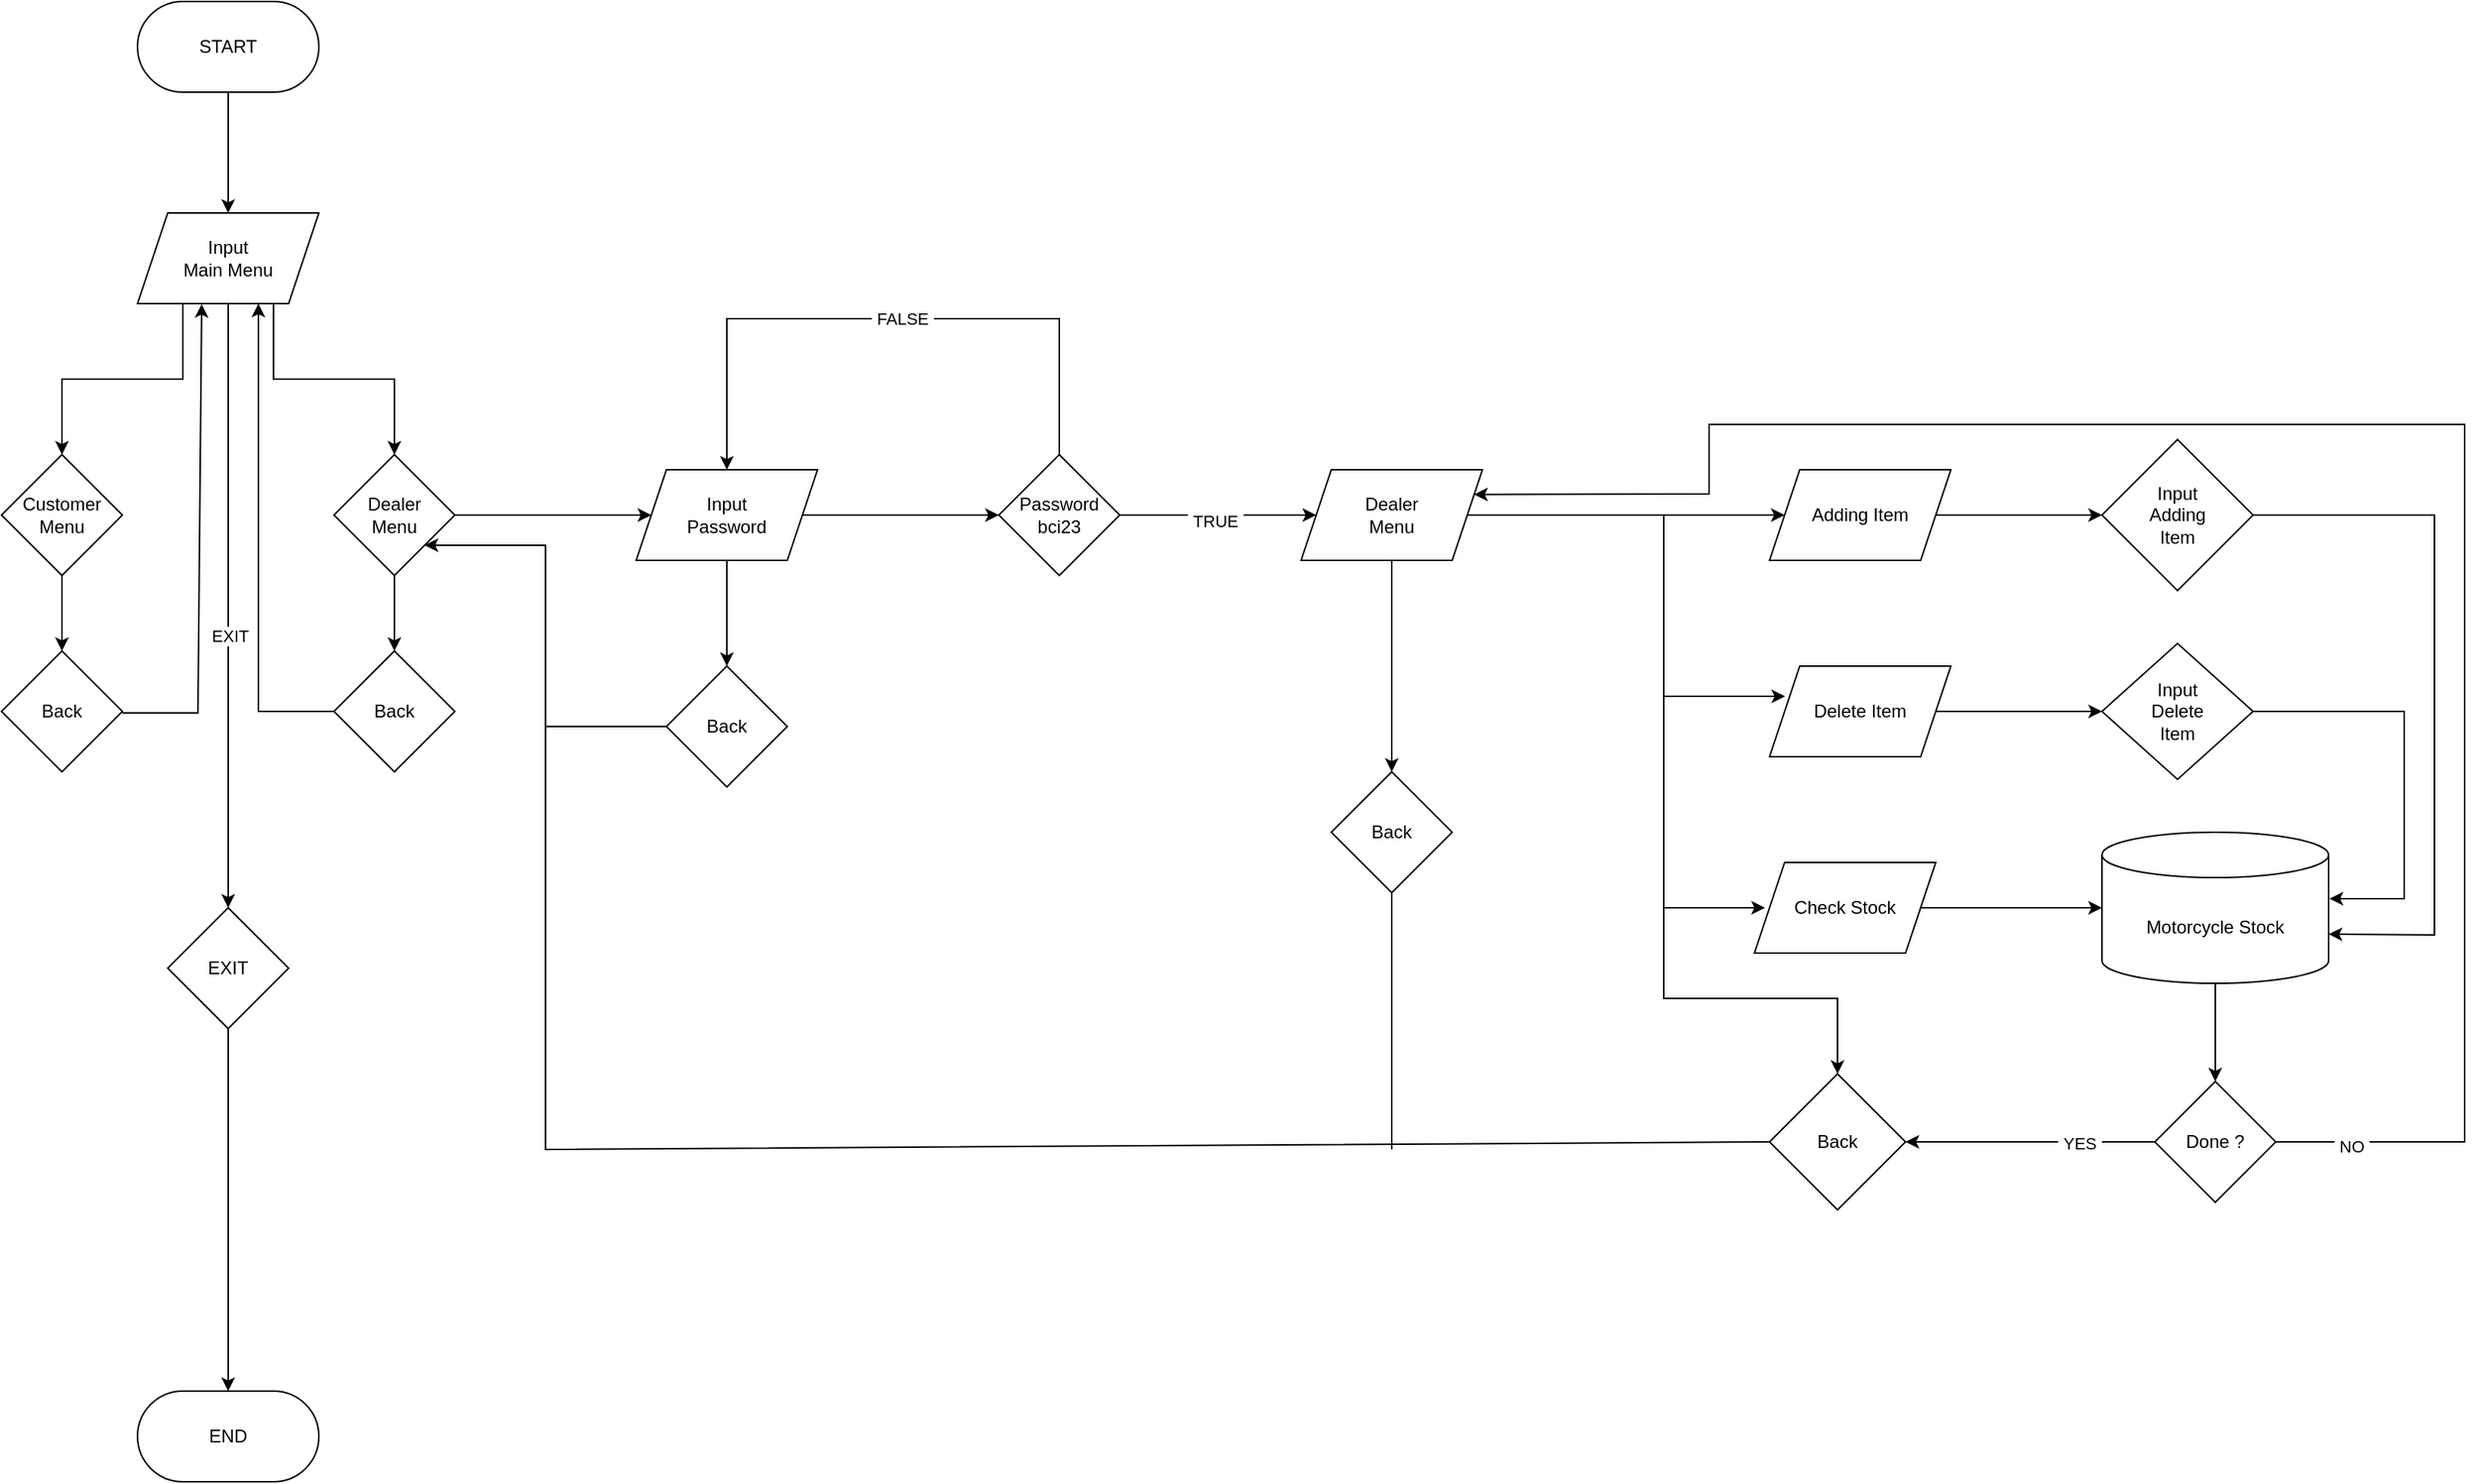 <mxfile version="22.0.8" type="github">
  <diagram name="Page-1" id="TTFyOoi6ocb_klLh6llk">
    <mxGraphModel dx="1909" dy="1115" grid="1" gridSize="10" guides="1" tooltips="1" connect="1" arrows="1" fold="1" page="1" pageScale="1" pageWidth="850" pageHeight="1100" math="0" shadow="0">
      <root>
        <mxCell id="0" />
        <mxCell id="1" parent="0" />
        <mxCell id="aJro_QeH7bCCLAa_SBsL-56" value="" style="edgeStyle=orthogonalEdgeStyle;rounded=0;orthogonalLoop=1;jettySize=auto;html=1;" parent="1" source="aJro_QeH7bCCLAa_SBsL-54" target="aJro_QeH7bCCLAa_SBsL-55" edge="1">
          <mxGeometry relative="1" as="geometry" />
        </mxCell>
        <mxCell id="aJro_QeH7bCCLAa_SBsL-54" value="START" style="rounded=1;whiteSpace=wrap;html=1;arcSize=50;" parent="1" vertex="1">
          <mxGeometry x="340" y="60" width="120" height="60" as="geometry" />
        </mxCell>
        <mxCell id="aJro_QeH7bCCLAa_SBsL-58" value="" style="edgeStyle=orthogonalEdgeStyle;rounded=0;orthogonalLoop=1;jettySize=auto;html=1;exitX=0.75;exitY=1;exitDx=0;exitDy=0;" parent="1" source="aJro_QeH7bCCLAa_SBsL-55" target="aJro_QeH7bCCLAa_SBsL-57" edge="1">
          <mxGeometry relative="1" as="geometry" />
        </mxCell>
        <mxCell id="aJro_QeH7bCCLAa_SBsL-63" value="" style="edgeStyle=orthogonalEdgeStyle;rounded=0;orthogonalLoop=1;jettySize=auto;html=1;" parent="1" source="aJro_QeH7bCCLAa_SBsL-55" target="aJro_QeH7bCCLAa_SBsL-62" edge="1">
          <mxGeometry relative="1" as="geometry" />
        </mxCell>
        <mxCell id="aJro_QeH7bCCLAa_SBsL-64" value="EXIT" style="edgeLabel;html=1;align=center;verticalAlign=middle;resizable=0;points=[];" parent="aJro_QeH7bCCLAa_SBsL-63" vertex="1" connectable="0">
          <mxGeometry x="0.098" y="1" relative="1" as="geometry">
            <mxPoint as="offset" />
          </mxGeometry>
        </mxCell>
        <mxCell id="aJro_QeH7bCCLAa_SBsL-55" value="Input &lt;br&gt;Main Menu" style="shape=parallelogram;perimeter=parallelogramPerimeter;whiteSpace=wrap;html=1;fixedSize=1;rounded=0;arcSize=50;" parent="1" vertex="1">
          <mxGeometry x="340" y="200" width="120" height="60" as="geometry" />
        </mxCell>
        <mxCell id="aJro_QeH7bCCLAa_SBsL-70" value="" style="edgeStyle=orthogonalEdgeStyle;rounded=0;orthogonalLoop=1;jettySize=auto;html=1;" parent="1" source="aJro_QeH7bCCLAa_SBsL-57" target="aJro_QeH7bCCLAa_SBsL-69" edge="1">
          <mxGeometry relative="1" as="geometry" />
        </mxCell>
        <mxCell id="aJro_QeH7bCCLAa_SBsL-91" value="" style="edgeStyle=orthogonalEdgeStyle;rounded=0;orthogonalLoop=1;jettySize=auto;html=1;" parent="1" source="aJro_QeH7bCCLAa_SBsL-57" target="aJro_QeH7bCCLAa_SBsL-90" edge="1">
          <mxGeometry relative="1" as="geometry" />
        </mxCell>
        <mxCell id="aJro_QeH7bCCLAa_SBsL-57" value="Dealer&lt;br&gt;Menu" style="rhombus;whiteSpace=wrap;html=1;rounded=0;arcSize=50;" parent="1" vertex="1">
          <mxGeometry x="470" y="360" width="80" height="80" as="geometry" />
        </mxCell>
        <mxCell id="O64N6z16AU5bcQKgbelZ-2" value="" style="edgeStyle=orthogonalEdgeStyle;rounded=0;orthogonalLoop=1;jettySize=auto;html=1;" edge="1" parent="1" source="aJro_QeH7bCCLAa_SBsL-60" target="O64N6z16AU5bcQKgbelZ-1">
          <mxGeometry relative="1" as="geometry" />
        </mxCell>
        <mxCell id="aJro_QeH7bCCLAa_SBsL-60" value="Customer&lt;br&gt;Menu" style="rhombus;whiteSpace=wrap;html=1;rounded=0;arcSize=50;" parent="1" vertex="1">
          <mxGeometry x="250" y="360" width="80" height="80" as="geometry" />
        </mxCell>
        <mxCell id="aJro_QeH7bCCLAa_SBsL-61" value="" style="edgeStyle=orthogonalEdgeStyle;rounded=0;orthogonalLoop=1;jettySize=auto;html=1;exitX=0.25;exitY=1;exitDx=0;exitDy=0;entryX=0.5;entryY=0;entryDx=0;entryDy=0;" parent="1" source="aJro_QeH7bCCLAa_SBsL-55" target="aJro_QeH7bCCLAa_SBsL-60" edge="1">
          <mxGeometry relative="1" as="geometry">
            <mxPoint x="250" y="260" as="sourcePoint" />
            <mxPoint x="320" y="360" as="targetPoint" />
          </mxGeometry>
        </mxCell>
        <mxCell id="aJro_QeH7bCCLAa_SBsL-66" value="" style="edgeStyle=orthogonalEdgeStyle;rounded=0;orthogonalLoop=1;jettySize=auto;html=1;entryX=0.5;entryY=0;entryDx=0;entryDy=0;" parent="1" source="aJro_QeH7bCCLAa_SBsL-62" target="aJro_QeH7bCCLAa_SBsL-67" edge="1">
          <mxGeometry relative="1" as="geometry">
            <mxPoint x="400" y="730" as="targetPoint" />
          </mxGeometry>
        </mxCell>
        <mxCell id="aJro_QeH7bCCLAa_SBsL-62" value="EXIT" style="rhombus;whiteSpace=wrap;html=1;rounded=0;arcSize=50;" parent="1" vertex="1">
          <mxGeometry x="360" y="660" width="80" height="80" as="geometry" />
        </mxCell>
        <mxCell id="aJro_QeH7bCCLAa_SBsL-67" value="END" style="rounded=1;whiteSpace=wrap;html=1;arcSize=50;" parent="1" vertex="1">
          <mxGeometry x="340" y="980" width="120" height="60" as="geometry" />
        </mxCell>
        <mxCell id="aJro_QeH7bCCLAa_SBsL-72" value="" style="edgeStyle=orthogonalEdgeStyle;rounded=0;orthogonalLoop=1;jettySize=auto;html=1;" parent="1" source="aJro_QeH7bCCLAa_SBsL-69" target="aJro_QeH7bCCLAa_SBsL-71" edge="1">
          <mxGeometry relative="1" as="geometry" />
        </mxCell>
        <mxCell id="aJro_QeH7bCCLAa_SBsL-74" value="" style="edgeStyle=orthogonalEdgeStyle;rounded=0;orthogonalLoop=1;jettySize=auto;html=1;" parent="1" source="aJro_QeH7bCCLAa_SBsL-69" target="aJro_QeH7bCCLAa_SBsL-73" edge="1">
          <mxGeometry relative="1" as="geometry" />
        </mxCell>
        <mxCell id="aJro_QeH7bCCLAa_SBsL-69" value="Input&lt;br&gt;Password" style="shape=parallelogram;perimeter=parallelogramPerimeter;whiteSpace=wrap;html=1;fixedSize=1;rounded=0;arcSize=50;" parent="1" vertex="1">
          <mxGeometry x="670" y="370" width="120" height="60" as="geometry" />
        </mxCell>
        <mxCell id="aJro_QeH7bCCLAa_SBsL-76" value="" style="edgeStyle=orthogonalEdgeStyle;rounded=0;orthogonalLoop=1;jettySize=auto;html=1;" parent="1" source="aJro_QeH7bCCLAa_SBsL-71" target="aJro_QeH7bCCLAa_SBsL-75" edge="1">
          <mxGeometry relative="1" as="geometry" />
        </mxCell>
        <mxCell id="aJro_QeH7bCCLAa_SBsL-117" value="&amp;nbsp;TRUE&amp;nbsp;" style="edgeLabel;html=1;align=center;verticalAlign=middle;resizable=0;points=[];" parent="aJro_QeH7bCCLAa_SBsL-76" vertex="1" connectable="0">
          <mxGeometry x="-0.04" y="-4" relative="1" as="geometry">
            <mxPoint as="offset" />
          </mxGeometry>
        </mxCell>
        <mxCell id="aJro_QeH7bCCLAa_SBsL-71" value="Password&lt;br&gt;bci23" style="rhombus;whiteSpace=wrap;html=1;rounded=0;arcSize=50;" parent="1" vertex="1">
          <mxGeometry x="910" y="360" width="80" height="80" as="geometry" />
        </mxCell>
        <mxCell id="aJro_QeH7bCCLAa_SBsL-73" value="Back" style="rhombus;whiteSpace=wrap;html=1;rounded=0;arcSize=50;" parent="1" vertex="1">
          <mxGeometry x="690" y="500" width="80" height="80" as="geometry" />
        </mxCell>
        <mxCell id="aJro_QeH7bCCLAa_SBsL-78" value="" style="edgeStyle=orthogonalEdgeStyle;rounded=0;orthogonalLoop=1;jettySize=auto;html=1;" parent="1" source="aJro_QeH7bCCLAa_SBsL-75" target="aJro_QeH7bCCLAa_SBsL-77" edge="1">
          <mxGeometry relative="1" as="geometry" />
        </mxCell>
        <mxCell id="aJro_QeH7bCCLAa_SBsL-96" value="" style="edgeStyle=orthogonalEdgeStyle;rounded=0;orthogonalLoop=1;jettySize=auto;html=1;" parent="1" source="aJro_QeH7bCCLAa_SBsL-75" target="aJro_QeH7bCCLAa_SBsL-95" edge="1">
          <mxGeometry relative="1" as="geometry" />
        </mxCell>
        <mxCell id="aJro_QeH7bCCLAa_SBsL-75" value="Dealer&lt;br&gt;Menu" style="shape=parallelogram;perimeter=parallelogramPerimeter;whiteSpace=wrap;html=1;fixedSize=1;rounded=0;arcSize=50;" parent="1" vertex="1">
          <mxGeometry x="1110" y="370" width="120" height="60" as="geometry" />
        </mxCell>
        <mxCell id="aJro_QeH7bCCLAa_SBsL-104" value="" style="edgeStyle=orthogonalEdgeStyle;rounded=0;orthogonalLoop=1;jettySize=auto;html=1;" parent="1" source="aJro_QeH7bCCLAa_SBsL-77" target="aJro_QeH7bCCLAa_SBsL-103" edge="1">
          <mxGeometry relative="1" as="geometry" />
        </mxCell>
        <mxCell id="aJro_QeH7bCCLAa_SBsL-77" value="Adding Item" style="shape=parallelogram;perimeter=parallelogramPerimeter;whiteSpace=wrap;html=1;fixedSize=1;rounded=0;arcSize=50;" parent="1" vertex="1">
          <mxGeometry x="1420" y="370" width="120" height="60" as="geometry" />
        </mxCell>
        <mxCell id="aJro_QeH7bCCLAa_SBsL-79" value="" style="edgeStyle=orthogonalEdgeStyle;rounded=0;orthogonalLoop=1;jettySize=auto;html=1;" parent="1" edge="1">
          <mxGeometry relative="1" as="geometry">
            <mxPoint x="1350" y="400" as="sourcePoint" />
            <mxPoint x="1430.333" y="520" as="targetPoint" />
            <Array as="points">
              <mxPoint x="1350" y="520" />
            </Array>
          </mxGeometry>
        </mxCell>
        <mxCell id="aJro_QeH7bCCLAa_SBsL-102" value="" style="edgeStyle=orthogonalEdgeStyle;rounded=0;orthogonalLoop=1;jettySize=auto;html=1;" parent="1" source="aJro_QeH7bCCLAa_SBsL-80" target="aJro_QeH7bCCLAa_SBsL-101" edge="1">
          <mxGeometry relative="1" as="geometry" />
        </mxCell>
        <mxCell id="aJro_QeH7bCCLAa_SBsL-80" value="Delete Item" style="shape=parallelogram;perimeter=parallelogramPerimeter;whiteSpace=wrap;html=1;fixedSize=1;rounded=0;arcSize=50;" parent="1" vertex="1">
          <mxGeometry x="1420" y="500" width="120" height="60" as="geometry" />
        </mxCell>
        <mxCell id="aJro_QeH7bCCLAa_SBsL-82" value="" style="edgeStyle=orthogonalEdgeStyle;rounded=0;orthogonalLoop=1;jettySize=auto;html=1;entryX=0;entryY=0.5;entryDx=0;entryDy=0;" parent="1" edge="1">
          <mxGeometry relative="1" as="geometry">
            <mxPoint x="1355" y="520" as="sourcePoint" />
            <mxPoint x="1417" y="660" as="targetPoint" />
            <Array as="points">
              <mxPoint x="1350" y="520" />
              <mxPoint x="1350" y="660" />
            </Array>
          </mxGeometry>
        </mxCell>
        <mxCell id="aJro_QeH7bCCLAa_SBsL-100" value="" style="edgeStyle=orthogonalEdgeStyle;rounded=0;orthogonalLoop=1;jettySize=auto;html=1;" parent="1" source="aJro_QeH7bCCLAa_SBsL-83" target="aJro_QeH7bCCLAa_SBsL-99" edge="1">
          <mxGeometry relative="1" as="geometry" />
        </mxCell>
        <mxCell id="aJro_QeH7bCCLAa_SBsL-83" value="Check Stock" style="shape=parallelogram;perimeter=parallelogramPerimeter;whiteSpace=wrap;html=1;fixedSize=1;rounded=0;arcSize=50;" parent="1" vertex="1">
          <mxGeometry x="1410" y="630" width="120" height="60" as="geometry" />
        </mxCell>
        <mxCell id="aJro_QeH7bCCLAa_SBsL-86" value="Back" style="rhombus;whiteSpace=wrap;html=1;rounded=0;arcSize=50;" parent="1" vertex="1">
          <mxGeometry x="1420" y="770" width="90" height="90" as="geometry" />
        </mxCell>
        <mxCell id="aJro_QeH7bCCLAa_SBsL-89" value="" style="endArrow=classic;html=1;rounded=0;exitX=0;exitY=0.5;exitDx=0;exitDy=0;entryX=1;entryY=1;entryDx=0;entryDy=0;" parent="1" source="aJro_QeH7bCCLAa_SBsL-86" target="aJro_QeH7bCCLAa_SBsL-57" edge="1">
          <mxGeometry width="50" height="50" relative="1" as="geometry">
            <mxPoint x="1360" y="960" as="sourcePoint" />
            <mxPoint x="570" y="420" as="targetPoint" />
            <Array as="points">
              <mxPoint x="610" y="820" />
              <mxPoint x="610" y="420" />
            </Array>
          </mxGeometry>
        </mxCell>
        <mxCell id="aJro_QeH7bCCLAa_SBsL-90" value="Back" style="rhombus;whiteSpace=wrap;html=1;rounded=0;arcSize=50;" parent="1" vertex="1">
          <mxGeometry x="470" y="490" width="80" height="80" as="geometry" />
        </mxCell>
        <mxCell id="aJro_QeH7bCCLAa_SBsL-92" value="" style="endArrow=classic;html=1;rounded=0;exitX=0;exitY=0.5;exitDx=0;exitDy=0;" parent="1" source="aJro_QeH7bCCLAa_SBsL-90" edge="1">
          <mxGeometry width="50" height="50" relative="1" as="geometry">
            <mxPoint x="380" y="570" as="sourcePoint" />
            <mxPoint x="420" y="260" as="targetPoint" />
            <Array as="points">
              <mxPoint x="420" y="530" />
            </Array>
          </mxGeometry>
        </mxCell>
        <mxCell id="aJro_QeH7bCCLAa_SBsL-93" value="" style="endArrow=none;html=1;rounded=0;exitX=0;exitY=0.5;exitDx=0;exitDy=0;" parent="1" source="aJro_QeH7bCCLAa_SBsL-73" edge="1">
          <mxGeometry width="50" height="50" relative="1" as="geometry">
            <mxPoint x="780" y="690" as="sourcePoint" />
            <mxPoint x="610" y="540" as="targetPoint" />
          </mxGeometry>
        </mxCell>
        <mxCell id="aJro_QeH7bCCLAa_SBsL-94" value="" style="endArrow=classic;html=1;rounded=0;entryX=0.5;entryY=0;entryDx=0;entryDy=0;exitX=0.5;exitY=0;exitDx=0;exitDy=0;" parent="1" source="aJro_QeH7bCCLAa_SBsL-71" target="aJro_QeH7bCCLAa_SBsL-69" edge="1">
          <mxGeometry width="50" height="50" relative="1" as="geometry">
            <mxPoint x="930" y="320" as="sourcePoint" />
            <mxPoint x="990" y="430" as="targetPoint" />
            <Array as="points">
              <mxPoint x="950" y="270" />
              <mxPoint x="730" y="270" />
            </Array>
          </mxGeometry>
        </mxCell>
        <mxCell id="aJro_QeH7bCCLAa_SBsL-116" value="&amp;nbsp;FALSE&amp;nbsp;" style="edgeLabel;html=1;align=center;verticalAlign=middle;resizable=0;points=[];" parent="aJro_QeH7bCCLAa_SBsL-94" vertex="1" connectable="0">
          <mxGeometry x="-0.051" relative="1" as="geometry">
            <mxPoint as="offset" />
          </mxGeometry>
        </mxCell>
        <mxCell id="aJro_QeH7bCCLAa_SBsL-95" value="Back" style="rhombus;whiteSpace=wrap;html=1;rounded=0;arcSize=50;" parent="1" vertex="1">
          <mxGeometry x="1130" y="570" width="80" height="80" as="geometry" />
        </mxCell>
        <mxCell id="aJro_QeH7bCCLAa_SBsL-98" value="" style="endArrow=none;html=1;rounded=0;exitX=0.5;exitY=1;exitDx=0;exitDy=0;" parent="1" source="aJro_QeH7bCCLAa_SBsL-95" edge="1">
          <mxGeometry width="50" height="50" relative="1" as="geometry">
            <mxPoint x="1180" y="630" as="sourcePoint" />
            <mxPoint x="1170" y="820" as="targetPoint" />
          </mxGeometry>
        </mxCell>
        <mxCell id="aJro_QeH7bCCLAa_SBsL-109" value="" style="edgeStyle=orthogonalEdgeStyle;rounded=0;orthogonalLoop=1;jettySize=auto;html=1;" parent="1" source="aJro_QeH7bCCLAa_SBsL-99" target="aJro_QeH7bCCLAa_SBsL-108" edge="1">
          <mxGeometry relative="1" as="geometry" />
        </mxCell>
        <mxCell id="aJro_QeH7bCCLAa_SBsL-99" value="Motorcycle Stock" style="shape=cylinder3;whiteSpace=wrap;html=1;boundedLbl=1;backgroundOutline=1;size=15;" parent="1" vertex="1">
          <mxGeometry x="1640" y="610" width="150" height="100" as="geometry" />
        </mxCell>
        <mxCell id="aJro_QeH7bCCLAa_SBsL-101" value="Input&lt;br&gt;Delete&lt;br&gt;Item" style="rhombus;whiteSpace=wrap;html=1;rounded=0;arcSize=50;" parent="1" vertex="1">
          <mxGeometry x="1640" y="485" width="100" height="90" as="geometry" />
        </mxCell>
        <mxCell id="aJro_QeH7bCCLAa_SBsL-103" value="Input&lt;br&gt;Adding&lt;br&gt;Item" style="rhombus;whiteSpace=wrap;html=1;rounded=0;arcSize=50;" parent="1" vertex="1">
          <mxGeometry x="1640" y="350" width="100" height="100" as="geometry" />
        </mxCell>
        <mxCell id="aJro_QeH7bCCLAa_SBsL-105" value="" style="endArrow=classic;html=1;rounded=0;exitX=1;exitY=0.5;exitDx=0;exitDy=0;entryX=1.004;entryY=0.44;entryDx=0;entryDy=0;entryPerimeter=0;" parent="1" source="aJro_QeH7bCCLAa_SBsL-101" target="aJro_QeH7bCCLAa_SBsL-99" edge="1">
          <mxGeometry width="50" height="50" relative="1" as="geometry">
            <mxPoint x="1600" y="720" as="sourcePoint" />
            <mxPoint x="1650" y="670" as="targetPoint" />
            <Array as="points">
              <mxPoint x="1840" y="530" />
              <mxPoint x="1840" y="654" />
            </Array>
          </mxGeometry>
        </mxCell>
        <mxCell id="aJro_QeH7bCCLAa_SBsL-106" value="" style="endArrow=classic;html=1;rounded=0;exitX=1;exitY=0.5;exitDx=0;exitDy=0;entryX=1;entryY=0;entryDx=0;entryDy=67.5;entryPerimeter=0;" parent="1" source="aJro_QeH7bCCLAa_SBsL-103" target="aJro_QeH7bCCLAa_SBsL-99" edge="1">
          <mxGeometry width="50" height="50" relative="1" as="geometry">
            <mxPoint x="1600" y="550" as="sourcePoint" />
            <mxPoint x="1650" y="500" as="targetPoint" />
            <Array as="points">
              <mxPoint x="1860" y="400" />
              <mxPoint x="1860" y="678" />
            </Array>
          </mxGeometry>
        </mxCell>
        <mxCell id="aJro_QeH7bCCLAa_SBsL-108" value="Done ?" style="rhombus;whiteSpace=wrap;html=1;" parent="1" vertex="1">
          <mxGeometry x="1675" y="775" width="80" height="80" as="geometry" />
        </mxCell>
        <mxCell id="aJro_QeH7bCCLAa_SBsL-110" value="" style="endArrow=classic;html=1;rounded=0;exitX=0;exitY=0.5;exitDx=0;exitDy=0;entryX=1;entryY=0.5;entryDx=0;entryDy=0;" parent="1" source="aJro_QeH7bCCLAa_SBsL-108" target="aJro_QeH7bCCLAa_SBsL-86" edge="1">
          <mxGeometry width="50" height="50" relative="1" as="geometry">
            <mxPoint x="1540" y="730" as="sourcePoint" />
            <mxPoint x="1590" y="680" as="targetPoint" />
          </mxGeometry>
        </mxCell>
        <mxCell id="aJro_QeH7bCCLAa_SBsL-112" value="&amp;nbsp;YES&amp;nbsp;" style="edgeLabel;html=1;align=center;verticalAlign=middle;resizable=0;points=[];" parent="aJro_QeH7bCCLAa_SBsL-110" vertex="1" connectable="0">
          <mxGeometry x="-0.386" y="1" relative="1" as="geometry">
            <mxPoint as="offset" />
          </mxGeometry>
        </mxCell>
        <mxCell id="aJro_QeH7bCCLAa_SBsL-111" value="" style="endArrow=classic;html=1;rounded=0;exitX=1;exitY=0.5;exitDx=0;exitDy=0;entryX=1;entryY=0.25;entryDx=0;entryDy=0;" parent="1" source="aJro_QeH7bCCLAa_SBsL-108" target="aJro_QeH7bCCLAa_SBsL-75" edge="1">
          <mxGeometry width="50" height="50" relative="1" as="geometry">
            <mxPoint x="1540" y="800" as="sourcePoint" />
            <mxPoint x="1350" y="660" as="targetPoint" />
            <Array as="points">
              <mxPoint x="1880" y="815" />
              <mxPoint x="1880" y="540" />
              <mxPoint x="1880" y="340" />
              <mxPoint x="1380" y="340" />
              <mxPoint x="1380" y="386" />
            </Array>
          </mxGeometry>
        </mxCell>
        <mxCell id="aJro_QeH7bCCLAa_SBsL-113" value="&amp;nbsp;NO&amp;nbsp;" style="edgeLabel;html=1;align=center;verticalAlign=middle;resizable=0;points=[];" parent="aJro_QeH7bCCLAa_SBsL-111" vertex="1" connectable="0">
          <mxGeometry x="-0.922" y="-3" relative="1" as="geometry">
            <mxPoint x="-1" as="offset" />
          </mxGeometry>
        </mxCell>
        <mxCell id="aJro_QeH7bCCLAa_SBsL-115" value="" style="endArrow=classic;html=1;rounded=0;entryX=0.5;entryY=0;entryDx=0;entryDy=0;" parent="1" target="aJro_QeH7bCCLAa_SBsL-86" edge="1">
          <mxGeometry width="50" height="50" relative="1" as="geometry">
            <mxPoint x="1350" y="660" as="sourcePoint" />
            <mxPoint x="1430" y="720" as="targetPoint" />
            <Array as="points">
              <mxPoint x="1350" y="720" />
              <mxPoint x="1465" y="720" />
            </Array>
          </mxGeometry>
        </mxCell>
        <mxCell id="O64N6z16AU5bcQKgbelZ-1" value="Back" style="rhombus;whiteSpace=wrap;html=1;rounded=0;arcSize=50;" vertex="1" parent="1">
          <mxGeometry x="250" y="490" width="80" height="80" as="geometry" />
        </mxCell>
        <mxCell id="O64N6z16AU5bcQKgbelZ-3" value="" style="endArrow=classic;html=1;rounded=0;exitX=1;exitY=0.5;exitDx=0;exitDy=0;entryX=0.354;entryY=0.989;entryDx=0;entryDy=0;entryPerimeter=0;" edge="1" parent="1">
          <mxGeometry width="50" height="50" relative="1" as="geometry">
            <mxPoint x="330" y="531.0" as="sourcePoint" />
            <mxPoint x="382.48" y="260.34" as="targetPoint" />
            <Array as="points">
              <mxPoint x="380" y="531" />
            </Array>
          </mxGeometry>
        </mxCell>
      </root>
    </mxGraphModel>
  </diagram>
</mxfile>
